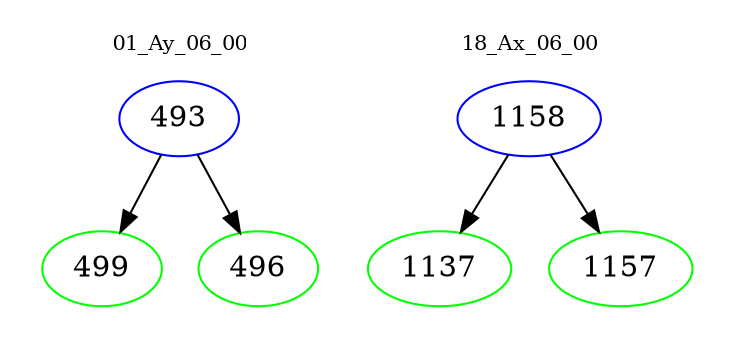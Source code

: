 digraph{
subgraph cluster_0 {
color = white
label = "01_Ay_06_00";
fontsize=10;
T0_493 [label="493", color="blue"]
T0_493 -> T0_499 [color="black"]
T0_499 [label="499", color="green"]
T0_493 -> T0_496 [color="black"]
T0_496 [label="496", color="green"]
}
subgraph cluster_1 {
color = white
label = "18_Ax_06_00";
fontsize=10;
T1_1158 [label="1158", color="blue"]
T1_1158 -> T1_1137 [color="black"]
T1_1137 [label="1137", color="green"]
T1_1158 -> T1_1157 [color="black"]
T1_1157 [label="1157", color="green"]
}
}

